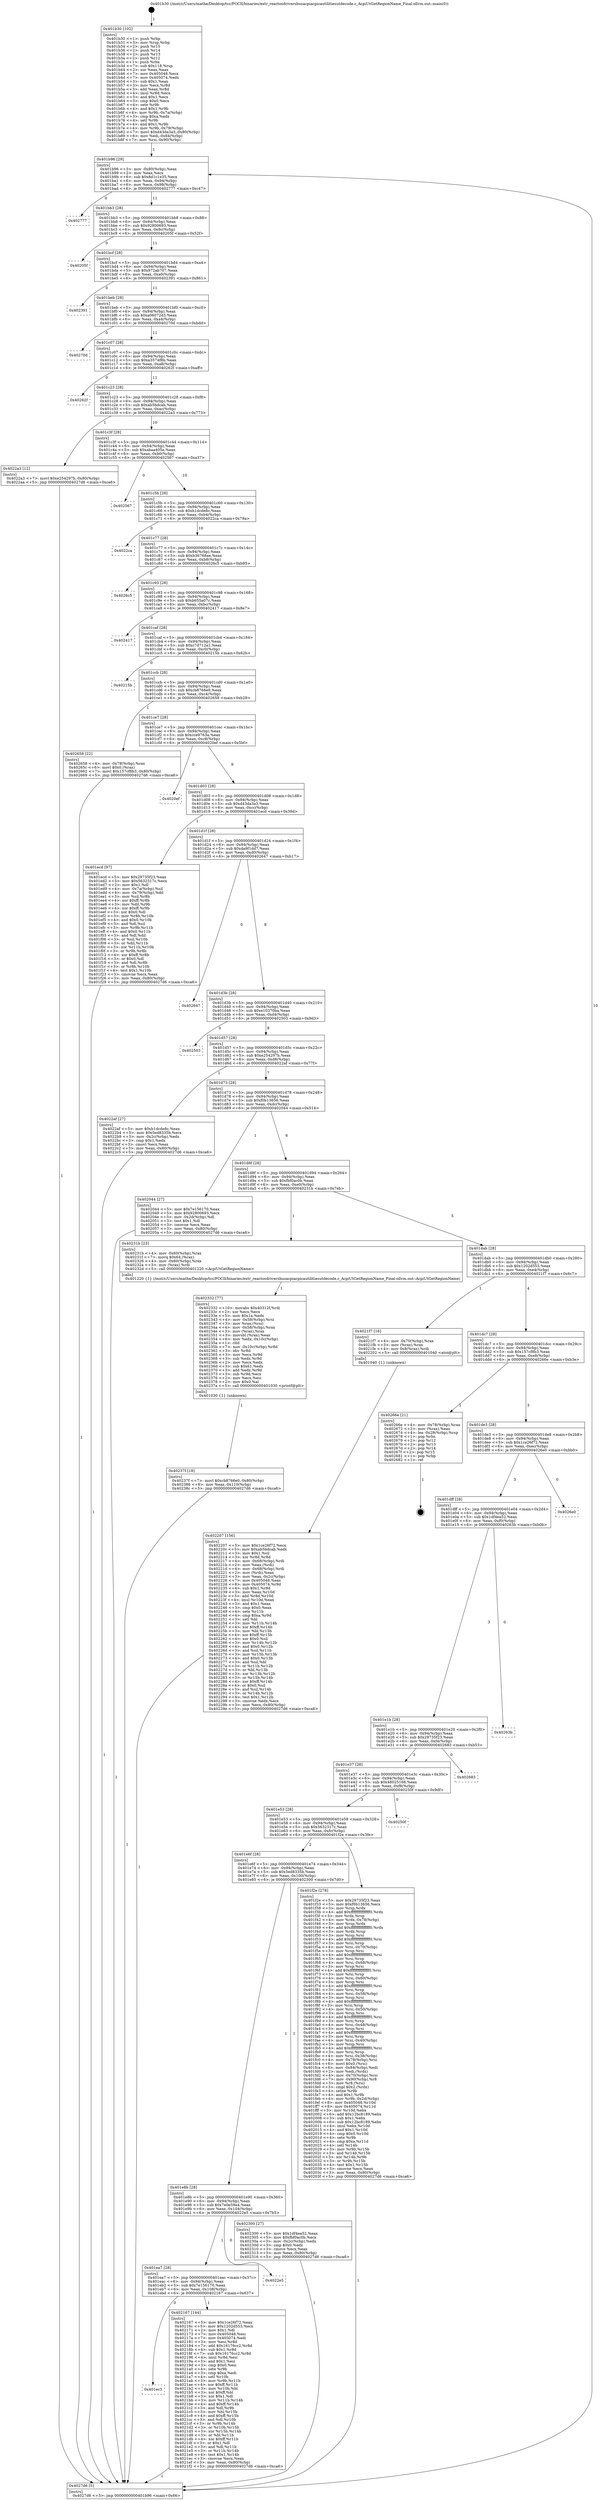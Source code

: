 digraph "0x401b30" {
  label = "0x401b30 (/mnt/c/Users/mathe/Desktop/tcc/POCII/binaries/extr_reactosdriversbusacpiacpicautilitiesutdecode.c_AcpiUtGetRegionName_Final-ollvm.out::main(0))"
  labelloc = "t"
  node[shape=record]

  Entry [label="",width=0.3,height=0.3,shape=circle,fillcolor=black,style=filled]
  "0x401b96" [label="{
     0x401b96 [29]\l
     | [instrs]\l
     &nbsp;&nbsp;0x401b96 \<+3\>: mov -0x80(%rbp),%eax\l
     &nbsp;&nbsp;0x401b99 \<+2\>: mov %eax,%ecx\l
     &nbsp;&nbsp;0x401b9b \<+6\>: sub $0x8d1c1e35,%ecx\l
     &nbsp;&nbsp;0x401ba1 \<+6\>: mov %eax,-0x94(%rbp)\l
     &nbsp;&nbsp;0x401ba7 \<+6\>: mov %ecx,-0x98(%rbp)\l
     &nbsp;&nbsp;0x401bad \<+6\>: je 0000000000402777 \<main+0xc47\>\l
  }"]
  "0x402777" [label="{
     0x402777\l
  }", style=dashed]
  "0x401bb3" [label="{
     0x401bb3 [28]\l
     | [instrs]\l
     &nbsp;&nbsp;0x401bb3 \<+5\>: jmp 0000000000401bb8 \<main+0x88\>\l
     &nbsp;&nbsp;0x401bb8 \<+6\>: mov -0x94(%rbp),%eax\l
     &nbsp;&nbsp;0x401bbe \<+5\>: sub $0x92800693,%eax\l
     &nbsp;&nbsp;0x401bc3 \<+6\>: mov %eax,-0x9c(%rbp)\l
     &nbsp;&nbsp;0x401bc9 \<+6\>: je 000000000040205f \<main+0x52f\>\l
  }"]
  Exit [label="",width=0.3,height=0.3,shape=circle,fillcolor=black,style=filled,peripheries=2]
  "0x40205f" [label="{
     0x40205f\l
  }", style=dashed]
  "0x401bcf" [label="{
     0x401bcf [28]\l
     | [instrs]\l
     &nbsp;&nbsp;0x401bcf \<+5\>: jmp 0000000000401bd4 \<main+0xa4\>\l
     &nbsp;&nbsp;0x401bd4 \<+6\>: mov -0x94(%rbp),%eax\l
     &nbsp;&nbsp;0x401bda \<+5\>: sub $0x972ab707,%eax\l
     &nbsp;&nbsp;0x401bdf \<+6\>: mov %eax,-0xa0(%rbp)\l
     &nbsp;&nbsp;0x401be5 \<+6\>: je 0000000000402391 \<main+0x861\>\l
  }"]
  "0x40237f" [label="{
     0x40237f [18]\l
     | [instrs]\l
     &nbsp;&nbsp;0x40237f \<+7\>: movl $0xcb8766e0,-0x80(%rbp)\l
     &nbsp;&nbsp;0x402386 \<+6\>: mov %eax,-0x110(%rbp)\l
     &nbsp;&nbsp;0x40238c \<+5\>: jmp 00000000004027d6 \<main+0xca6\>\l
  }"]
  "0x402391" [label="{
     0x402391\l
  }", style=dashed]
  "0x401beb" [label="{
     0x401beb [28]\l
     | [instrs]\l
     &nbsp;&nbsp;0x401beb \<+5\>: jmp 0000000000401bf0 \<main+0xc0\>\l
     &nbsp;&nbsp;0x401bf0 \<+6\>: mov -0x94(%rbp),%eax\l
     &nbsp;&nbsp;0x401bf6 \<+5\>: sub $0xa06072d3,%eax\l
     &nbsp;&nbsp;0x401bfb \<+6\>: mov %eax,-0xa4(%rbp)\l
     &nbsp;&nbsp;0x401c01 \<+6\>: je 000000000040270d \<main+0xbdd\>\l
  }"]
  "0x402332" [label="{
     0x402332 [77]\l
     | [instrs]\l
     &nbsp;&nbsp;0x402332 \<+10\>: movabs $0x40312f,%rdi\l
     &nbsp;&nbsp;0x40233c \<+2\>: xor %ecx,%ecx\l
     &nbsp;&nbsp;0x40233e \<+5\>: mov $0x1a,%edx\l
     &nbsp;&nbsp;0x402343 \<+4\>: mov -0x58(%rbp),%rsi\l
     &nbsp;&nbsp;0x402347 \<+3\>: mov %rax,(%rsi)\l
     &nbsp;&nbsp;0x40234a \<+4\>: mov -0x58(%rbp),%rax\l
     &nbsp;&nbsp;0x40234e \<+3\>: mov (%rax),%rax\l
     &nbsp;&nbsp;0x402351 \<+3\>: movsbl (%rax),%eax\l
     &nbsp;&nbsp;0x402354 \<+6\>: mov %edx,-0x10c(%rbp)\l
     &nbsp;&nbsp;0x40235a \<+1\>: cltd\l
     &nbsp;&nbsp;0x40235b \<+7\>: mov -0x10c(%rbp),%r8d\l
     &nbsp;&nbsp;0x402362 \<+3\>: idiv %r8d\l
     &nbsp;&nbsp;0x402365 \<+3\>: mov %ecx,%r9d\l
     &nbsp;&nbsp;0x402368 \<+3\>: sub %edx,%r9d\l
     &nbsp;&nbsp;0x40236b \<+2\>: mov %ecx,%edx\l
     &nbsp;&nbsp;0x40236d \<+3\>: sub $0x61,%edx\l
     &nbsp;&nbsp;0x402370 \<+3\>: add %edx,%r9d\l
     &nbsp;&nbsp;0x402373 \<+3\>: sub %r9d,%ecx\l
     &nbsp;&nbsp;0x402376 \<+2\>: mov %ecx,%esi\l
     &nbsp;&nbsp;0x402378 \<+2\>: mov $0x0,%al\l
     &nbsp;&nbsp;0x40237a \<+5\>: call 0000000000401030 \<printf@plt\>\l
     | [calls]\l
     &nbsp;&nbsp;0x401030 \{1\} (unknown)\l
  }"]
  "0x40270d" [label="{
     0x40270d\l
  }", style=dashed]
  "0x401c07" [label="{
     0x401c07 [28]\l
     | [instrs]\l
     &nbsp;&nbsp;0x401c07 \<+5\>: jmp 0000000000401c0c \<main+0xdc\>\l
     &nbsp;&nbsp;0x401c0c \<+6\>: mov -0x94(%rbp),%eax\l
     &nbsp;&nbsp;0x401c12 \<+5\>: sub $0xa3574f8b,%eax\l
     &nbsp;&nbsp;0x401c17 \<+6\>: mov %eax,-0xa8(%rbp)\l
     &nbsp;&nbsp;0x401c1d \<+6\>: je 000000000040262f \<main+0xaff\>\l
  }"]
  "0x402207" [label="{
     0x402207 [156]\l
     | [instrs]\l
     &nbsp;&nbsp;0x402207 \<+5\>: mov $0x1ce26f72,%ecx\l
     &nbsp;&nbsp;0x40220c \<+5\>: mov $0xab5bdcab,%edx\l
     &nbsp;&nbsp;0x402211 \<+3\>: mov $0x1,%sil\l
     &nbsp;&nbsp;0x402214 \<+3\>: xor %r8d,%r8d\l
     &nbsp;&nbsp;0x402217 \<+4\>: mov -0x68(%rbp),%rdi\l
     &nbsp;&nbsp;0x40221b \<+2\>: mov %eax,(%rdi)\l
     &nbsp;&nbsp;0x40221d \<+4\>: mov -0x68(%rbp),%rdi\l
     &nbsp;&nbsp;0x402221 \<+2\>: mov (%rdi),%eax\l
     &nbsp;&nbsp;0x402223 \<+3\>: mov %eax,-0x2c(%rbp)\l
     &nbsp;&nbsp;0x402226 \<+7\>: mov 0x405048,%eax\l
     &nbsp;&nbsp;0x40222d \<+8\>: mov 0x405074,%r9d\l
     &nbsp;&nbsp;0x402235 \<+4\>: sub $0x1,%r8d\l
     &nbsp;&nbsp;0x402239 \<+3\>: mov %eax,%r10d\l
     &nbsp;&nbsp;0x40223c \<+3\>: add %r8d,%r10d\l
     &nbsp;&nbsp;0x40223f \<+4\>: imul %r10d,%eax\l
     &nbsp;&nbsp;0x402243 \<+3\>: and $0x1,%eax\l
     &nbsp;&nbsp;0x402246 \<+3\>: cmp $0x0,%eax\l
     &nbsp;&nbsp;0x402249 \<+4\>: sete %r11b\l
     &nbsp;&nbsp;0x40224d \<+4\>: cmp $0xa,%r9d\l
     &nbsp;&nbsp;0x402251 \<+3\>: setl %bl\l
     &nbsp;&nbsp;0x402254 \<+3\>: mov %r11b,%r14b\l
     &nbsp;&nbsp;0x402257 \<+4\>: xor $0xff,%r14b\l
     &nbsp;&nbsp;0x40225b \<+3\>: mov %bl,%r15b\l
     &nbsp;&nbsp;0x40225e \<+4\>: xor $0xff,%r15b\l
     &nbsp;&nbsp;0x402262 \<+4\>: xor $0x0,%sil\l
     &nbsp;&nbsp;0x402266 \<+3\>: mov %r14b,%r12b\l
     &nbsp;&nbsp;0x402269 \<+4\>: and $0x0,%r12b\l
     &nbsp;&nbsp;0x40226d \<+3\>: and %sil,%r11b\l
     &nbsp;&nbsp;0x402270 \<+3\>: mov %r15b,%r13b\l
     &nbsp;&nbsp;0x402273 \<+4\>: and $0x0,%r13b\l
     &nbsp;&nbsp;0x402277 \<+3\>: and %sil,%bl\l
     &nbsp;&nbsp;0x40227a \<+3\>: or %r11b,%r12b\l
     &nbsp;&nbsp;0x40227d \<+3\>: or %bl,%r13b\l
     &nbsp;&nbsp;0x402280 \<+3\>: xor %r13b,%r12b\l
     &nbsp;&nbsp;0x402283 \<+3\>: or %r15b,%r14b\l
     &nbsp;&nbsp;0x402286 \<+4\>: xor $0xff,%r14b\l
     &nbsp;&nbsp;0x40228a \<+4\>: or $0x0,%sil\l
     &nbsp;&nbsp;0x40228e \<+3\>: and %sil,%r14b\l
     &nbsp;&nbsp;0x402291 \<+3\>: or %r14b,%r12b\l
     &nbsp;&nbsp;0x402294 \<+4\>: test $0x1,%r12b\l
     &nbsp;&nbsp;0x402298 \<+3\>: cmovne %edx,%ecx\l
     &nbsp;&nbsp;0x40229b \<+3\>: mov %ecx,-0x80(%rbp)\l
     &nbsp;&nbsp;0x40229e \<+5\>: jmp 00000000004027d6 \<main+0xca6\>\l
  }"]
  "0x40262f" [label="{
     0x40262f\l
  }", style=dashed]
  "0x401c23" [label="{
     0x401c23 [28]\l
     | [instrs]\l
     &nbsp;&nbsp;0x401c23 \<+5\>: jmp 0000000000401c28 \<main+0xf8\>\l
     &nbsp;&nbsp;0x401c28 \<+6\>: mov -0x94(%rbp),%eax\l
     &nbsp;&nbsp;0x401c2e \<+5\>: sub $0xab5bdcab,%eax\l
     &nbsp;&nbsp;0x401c33 \<+6\>: mov %eax,-0xac(%rbp)\l
     &nbsp;&nbsp;0x401c39 \<+6\>: je 00000000004022a3 \<main+0x773\>\l
  }"]
  "0x401ec3" [label="{
     0x401ec3\l
  }", style=dashed]
  "0x4022a3" [label="{
     0x4022a3 [12]\l
     | [instrs]\l
     &nbsp;&nbsp;0x4022a3 \<+7\>: movl $0xe254297b,-0x80(%rbp)\l
     &nbsp;&nbsp;0x4022aa \<+5\>: jmp 00000000004027d6 \<main+0xca6\>\l
  }"]
  "0x401c3f" [label="{
     0x401c3f [28]\l
     | [instrs]\l
     &nbsp;&nbsp;0x401c3f \<+5\>: jmp 0000000000401c44 \<main+0x114\>\l
     &nbsp;&nbsp;0x401c44 \<+6\>: mov -0x94(%rbp),%eax\l
     &nbsp;&nbsp;0x401c4a \<+5\>: sub $0xabaa405e,%eax\l
     &nbsp;&nbsp;0x401c4f \<+6\>: mov %eax,-0xb0(%rbp)\l
     &nbsp;&nbsp;0x401c55 \<+6\>: je 0000000000402567 \<main+0xa37\>\l
  }"]
  "0x402167" [label="{
     0x402167 [144]\l
     | [instrs]\l
     &nbsp;&nbsp;0x402167 \<+5\>: mov $0x1ce26f72,%eax\l
     &nbsp;&nbsp;0x40216c \<+5\>: mov $0x1202d553,%ecx\l
     &nbsp;&nbsp;0x402171 \<+2\>: mov $0x1,%dl\l
     &nbsp;&nbsp;0x402173 \<+7\>: mov 0x405048,%esi\l
     &nbsp;&nbsp;0x40217a \<+7\>: mov 0x405074,%edi\l
     &nbsp;&nbsp;0x402181 \<+3\>: mov %esi,%r8d\l
     &nbsp;&nbsp;0x402184 \<+7\>: add $0x16176cc2,%r8d\l
     &nbsp;&nbsp;0x40218b \<+4\>: sub $0x1,%r8d\l
     &nbsp;&nbsp;0x40218f \<+7\>: sub $0x16176cc2,%r8d\l
     &nbsp;&nbsp;0x402196 \<+4\>: imul %r8d,%esi\l
     &nbsp;&nbsp;0x40219a \<+3\>: and $0x1,%esi\l
     &nbsp;&nbsp;0x40219d \<+3\>: cmp $0x0,%esi\l
     &nbsp;&nbsp;0x4021a0 \<+4\>: sete %r9b\l
     &nbsp;&nbsp;0x4021a4 \<+3\>: cmp $0xa,%edi\l
     &nbsp;&nbsp;0x4021a7 \<+4\>: setl %r10b\l
     &nbsp;&nbsp;0x4021ab \<+3\>: mov %r9b,%r11b\l
     &nbsp;&nbsp;0x4021ae \<+4\>: xor $0xff,%r11b\l
     &nbsp;&nbsp;0x4021b2 \<+3\>: mov %r10b,%bl\l
     &nbsp;&nbsp;0x4021b5 \<+3\>: xor $0xff,%bl\l
     &nbsp;&nbsp;0x4021b8 \<+3\>: xor $0x1,%dl\l
     &nbsp;&nbsp;0x4021bb \<+3\>: mov %r11b,%r14b\l
     &nbsp;&nbsp;0x4021be \<+4\>: and $0xff,%r14b\l
     &nbsp;&nbsp;0x4021c2 \<+3\>: and %dl,%r9b\l
     &nbsp;&nbsp;0x4021c5 \<+3\>: mov %bl,%r15b\l
     &nbsp;&nbsp;0x4021c8 \<+4\>: and $0xff,%r15b\l
     &nbsp;&nbsp;0x4021cc \<+3\>: and %dl,%r10b\l
     &nbsp;&nbsp;0x4021cf \<+3\>: or %r9b,%r14b\l
     &nbsp;&nbsp;0x4021d2 \<+3\>: or %r10b,%r15b\l
     &nbsp;&nbsp;0x4021d5 \<+3\>: xor %r15b,%r14b\l
     &nbsp;&nbsp;0x4021d8 \<+3\>: or %bl,%r11b\l
     &nbsp;&nbsp;0x4021db \<+4\>: xor $0xff,%r11b\l
     &nbsp;&nbsp;0x4021df \<+3\>: or $0x1,%dl\l
     &nbsp;&nbsp;0x4021e2 \<+3\>: and %dl,%r11b\l
     &nbsp;&nbsp;0x4021e5 \<+3\>: or %r11b,%r14b\l
     &nbsp;&nbsp;0x4021e8 \<+4\>: test $0x1,%r14b\l
     &nbsp;&nbsp;0x4021ec \<+3\>: cmovne %ecx,%eax\l
     &nbsp;&nbsp;0x4021ef \<+3\>: mov %eax,-0x80(%rbp)\l
     &nbsp;&nbsp;0x4021f2 \<+5\>: jmp 00000000004027d6 \<main+0xca6\>\l
  }"]
  "0x402567" [label="{
     0x402567\l
  }", style=dashed]
  "0x401c5b" [label="{
     0x401c5b [28]\l
     | [instrs]\l
     &nbsp;&nbsp;0x401c5b \<+5\>: jmp 0000000000401c60 \<main+0x130\>\l
     &nbsp;&nbsp;0x401c60 \<+6\>: mov -0x94(%rbp),%eax\l
     &nbsp;&nbsp;0x401c66 \<+5\>: sub $0xb1dcde8c,%eax\l
     &nbsp;&nbsp;0x401c6b \<+6\>: mov %eax,-0xb4(%rbp)\l
     &nbsp;&nbsp;0x401c71 \<+6\>: je 00000000004022ca \<main+0x79a\>\l
  }"]
  "0x401ea7" [label="{
     0x401ea7 [28]\l
     | [instrs]\l
     &nbsp;&nbsp;0x401ea7 \<+5\>: jmp 0000000000401eac \<main+0x37c\>\l
     &nbsp;&nbsp;0x401eac \<+6\>: mov -0x94(%rbp),%eax\l
     &nbsp;&nbsp;0x401eb2 \<+5\>: sub $0x7e156170,%eax\l
     &nbsp;&nbsp;0x401eb7 \<+6\>: mov %eax,-0x108(%rbp)\l
     &nbsp;&nbsp;0x401ebd \<+6\>: je 0000000000402167 \<main+0x637\>\l
  }"]
  "0x4022ca" [label="{
     0x4022ca\l
  }", style=dashed]
  "0x401c77" [label="{
     0x401c77 [28]\l
     | [instrs]\l
     &nbsp;&nbsp;0x401c77 \<+5\>: jmp 0000000000401c7c \<main+0x14c\>\l
     &nbsp;&nbsp;0x401c7c \<+6\>: mov -0x94(%rbp),%eax\l
     &nbsp;&nbsp;0x401c82 \<+5\>: sub $0xb36768ae,%eax\l
     &nbsp;&nbsp;0x401c87 \<+6\>: mov %eax,-0xb8(%rbp)\l
     &nbsp;&nbsp;0x401c8d \<+6\>: je 00000000004026c5 \<main+0xb95\>\l
  }"]
  "0x4022e5" [label="{
     0x4022e5\l
  }", style=dashed]
  "0x4026c5" [label="{
     0x4026c5\l
  }", style=dashed]
  "0x401c93" [label="{
     0x401c93 [28]\l
     | [instrs]\l
     &nbsp;&nbsp;0x401c93 \<+5\>: jmp 0000000000401c98 \<main+0x168\>\l
     &nbsp;&nbsp;0x401c98 \<+6\>: mov -0x94(%rbp),%eax\l
     &nbsp;&nbsp;0x401c9e \<+5\>: sub $0xb655a07c,%eax\l
     &nbsp;&nbsp;0x401ca3 \<+6\>: mov %eax,-0xbc(%rbp)\l
     &nbsp;&nbsp;0x401ca9 \<+6\>: je 0000000000402417 \<main+0x8e7\>\l
  }"]
  "0x401e8b" [label="{
     0x401e8b [28]\l
     | [instrs]\l
     &nbsp;&nbsp;0x401e8b \<+5\>: jmp 0000000000401e90 \<main+0x360\>\l
     &nbsp;&nbsp;0x401e90 \<+6\>: mov -0x94(%rbp),%eax\l
     &nbsp;&nbsp;0x401e96 \<+5\>: sub $0x7e0e59a4,%eax\l
     &nbsp;&nbsp;0x401e9b \<+6\>: mov %eax,-0x104(%rbp)\l
     &nbsp;&nbsp;0x401ea1 \<+6\>: je 00000000004022e5 \<main+0x7b5\>\l
  }"]
  "0x402417" [label="{
     0x402417\l
  }", style=dashed]
  "0x401caf" [label="{
     0x401caf [28]\l
     | [instrs]\l
     &nbsp;&nbsp;0x401caf \<+5\>: jmp 0000000000401cb4 \<main+0x184\>\l
     &nbsp;&nbsp;0x401cb4 \<+6\>: mov -0x94(%rbp),%eax\l
     &nbsp;&nbsp;0x401cba \<+5\>: sub $0xc7d712a1,%eax\l
     &nbsp;&nbsp;0x401cbf \<+6\>: mov %eax,-0xc0(%rbp)\l
     &nbsp;&nbsp;0x401cc5 \<+6\>: je 000000000040215b \<main+0x62b\>\l
  }"]
  "0x402300" [label="{
     0x402300 [27]\l
     | [instrs]\l
     &nbsp;&nbsp;0x402300 \<+5\>: mov $0x1df4ea52,%eax\l
     &nbsp;&nbsp;0x402305 \<+5\>: mov $0xfbf0ac0b,%ecx\l
     &nbsp;&nbsp;0x40230a \<+3\>: mov -0x2c(%rbp),%edx\l
     &nbsp;&nbsp;0x40230d \<+3\>: cmp $0x0,%edx\l
     &nbsp;&nbsp;0x402310 \<+3\>: cmove %ecx,%eax\l
     &nbsp;&nbsp;0x402313 \<+3\>: mov %eax,-0x80(%rbp)\l
     &nbsp;&nbsp;0x402316 \<+5\>: jmp 00000000004027d6 \<main+0xca6\>\l
  }"]
  "0x40215b" [label="{
     0x40215b\l
  }", style=dashed]
  "0x401ccb" [label="{
     0x401ccb [28]\l
     | [instrs]\l
     &nbsp;&nbsp;0x401ccb \<+5\>: jmp 0000000000401cd0 \<main+0x1a0\>\l
     &nbsp;&nbsp;0x401cd0 \<+6\>: mov -0x94(%rbp),%eax\l
     &nbsp;&nbsp;0x401cd6 \<+5\>: sub $0xcb8766e0,%eax\l
     &nbsp;&nbsp;0x401cdb \<+6\>: mov %eax,-0xc4(%rbp)\l
     &nbsp;&nbsp;0x401ce1 \<+6\>: je 0000000000402658 \<main+0xb28\>\l
  }"]
  "0x401e6f" [label="{
     0x401e6f [28]\l
     | [instrs]\l
     &nbsp;&nbsp;0x401e6f \<+5\>: jmp 0000000000401e74 \<main+0x344\>\l
     &nbsp;&nbsp;0x401e74 \<+6\>: mov -0x94(%rbp),%eax\l
     &nbsp;&nbsp;0x401e7a \<+5\>: sub $0x5ed8335b,%eax\l
     &nbsp;&nbsp;0x401e7f \<+6\>: mov %eax,-0x100(%rbp)\l
     &nbsp;&nbsp;0x401e85 \<+6\>: je 0000000000402300 \<main+0x7d0\>\l
  }"]
  "0x402658" [label="{
     0x402658 [22]\l
     | [instrs]\l
     &nbsp;&nbsp;0x402658 \<+4\>: mov -0x78(%rbp),%rax\l
     &nbsp;&nbsp;0x40265c \<+6\>: movl $0x0,(%rax)\l
     &nbsp;&nbsp;0x402662 \<+7\>: movl $0x157cf8b3,-0x80(%rbp)\l
     &nbsp;&nbsp;0x402669 \<+5\>: jmp 00000000004027d6 \<main+0xca6\>\l
  }"]
  "0x401ce7" [label="{
     0x401ce7 [28]\l
     | [instrs]\l
     &nbsp;&nbsp;0x401ce7 \<+5\>: jmp 0000000000401cec \<main+0x1bc\>\l
     &nbsp;&nbsp;0x401cec \<+6\>: mov -0x94(%rbp),%eax\l
     &nbsp;&nbsp;0x401cf2 \<+5\>: sub $0xcce9763a,%eax\l
     &nbsp;&nbsp;0x401cf7 \<+6\>: mov %eax,-0xc8(%rbp)\l
     &nbsp;&nbsp;0x401cfd \<+6\>: je 00000000004020ef \<main+0x5bf\>\l
  }"]
  "0x401f2e" [label="{
     0x401f2e [278]\l
     | [instrs]\l
     &nbsp;&nbsp;0x401f2e \<+5\>: mov $0x29735f23,%eax\l
     &nbsp;&nbsp;0x401f33 \<+5\>: mov $0xf0b13656,%ecx\l
     &nbsp;&nbsp;0x401f38 \<+3\>: mov %rsp,%rdx\l
     &nbsp;&nbsp;0x401f3b \<+4\>: add $0xfffffffffffffff0,%rdx\l
     &nbsp;&nbsp;0x401f3f \<+3\>: mov %rdx,%rsp\l
     &nbsp;&nbsp;0x401f42 \<+4\>: mov %rdx,-0x78(%rbp)\l
     &nbsp;&nbsp;0x401f46 \<+3\>: mov %rsp,%rdx\l
     &nbsp;&nbsp;0x401f49 \<+4\>: add $0xfffffffffffffff0,%rdx\l
     &nbsp;&nbsp;0x401f4d \<+3\>: mov %rdx,%rsp\l
     &nbsp;&nbsp;0x401f50 \<+3\>: mov %rsp,%rsi\l
     &nbsp;&nbsp;0x401f53 \<+4\>: add $0xfffffffffffffff0,%rsi\l
     &nbsp;&nbsp;0x401f57 \<+3\>: mov %rsi,%rsp\l
     &nbsp;&nbsp;0x401f5a \<+4\>: mov %rsi,-0x70(%rbp)\l
     &nbsp;&nbsp;0x401f5e \<+3\>: mov %rsp,%rsi\l
     &nbsp;&nbsp;0x401f61 \<+4\>: add $0xfffffffffffffff0,%rsi\l
     &nbsp;&nbsp;0x401f65 \<+3\>: mov %rsi,%rsp\l
     &nbsp;&nbsp;0x401f68 \<+4\>: mov %rsi,-0x68(%rbp)\l
     &nbsp;&nbsp;0x401f6c \<+3\>: mov %rsp,%rsi\l
     &nbsp;&nbsp;0x401f6f \<+4\>: add $0xfffffffffffffff0,%rsi\l
     &nbsp;&nbsp;0x401f73 \<+3\>: mov %rsi,%rsp\l
     &nbsp;&nbsp;0x401f76 \<+4\>: mov %rsi,-0x60(%rbp)\l
     &nbsp;&nbsp;0x401f7a \<+3\>: mov %rsp,%rsi\l
     &nbsp;&nbsp;0x401f7d \<+4\>: add $0xfffffffffffffff0,%rsi\l
     &nbsp;&nbsp;0x401f81 \<+3\>: mov %rsi,%rsp\l
     &nbsp;&nbsp;0x401f84 \<+4\>: mov %rsi,-0x58(%rbp)\l
     &nbsp;&nbsp;0x401f88 \<+3\>: mov %rsp,%rsi\l
     &nbsp;&nbsp;0x401f8b \<+4\>: add $0xfffffffffffffff0,%rsi\l
     &nbsp;&nbsp;0x401f8f \<+3\>: mov %rsi,%rsp\l
     &nbsp;&nbsp;0x401f92 \<+4\>: mov %rsi,-0x50(%rbp)\l
     &nbsp;&nbsp;0x401f96 \<+3\>: mov %rsp,%rsi\l
     &nbsp;&nbsp;0x401f99 \<+4\>: add $0xfffffffffffffff0,%rsi\l
     &nbsp;&nbsp;0x401f9d \<+3\>: mov %rsi,%rsp\l
     &nbsp;&nbsp;0x401fa0 \<+4\>: mov %rsi,-0x48(%rbp)\l
     &nbsp;&nbsp;0x401fa4 \<+3\>: mov %rsp,%rsi\l
     &nbsp;&nbsp;0x401fa7 \<+4\>: add $0xfffffffffffffff0,%rsi\l
     &nbsp;&nbsp;0x401fab \<+3\>: mov %rsi,%rsp\l
     &nbsp;&nbsp;0x401fae \<+4\>: mov %rsi,-0x40(%rbp)\l
     &nbsp;&nbsp;0x401fb2 \<+3\>: mov %rsp,%rsi\l
     &nbsp;&nbsp;0x401fb5 \<+4\>: add $0xfffffffffffffff0,%rsi\l
     &nbsp;&nbsp;0x401fb9 \<+3\>: mov %rsi,%rsp\l
     &nbsp;&nbsp;0x401fbc \<+4\>: mov %rsi,-0x38(%rbp)\l
     &nbsp;&nbsp;0x401fc0 \<+4\>: mov -0x78(%rbp),%rsi\l
     &nbsp;&nbsp;0x401fc4 \<+6\>: movl $0x0,(%rsi)\l
     &nbsp;&nbsp;0x401fca \<+6\>: mov -0x84(%rbp),%edi\l
     &nbsp;&nbsp;0x401fd0 \<+2\>: mov %edi,(%rdx)\l
     &nbsp;&nbsp;0x401fd2 \<+4\>: mov -0x70(%rbp),%rsi\l
     &nbsp;&nbsp;0x401fd6 \<+7\>: mov -0x90(%rbp),%r8\l
     &nbsp;&nbsp;0x401fdd \<+3\>: mov %r8,(%rsi)\l
     &nbsp;&nbsp;0x401fe0 \<+3\>: cmpl $0x2,(%rdx)\l
     &nbsp;&nbsp;0x401fe3 \<+4\>: setne %r9b\l
     &nbsp;&nbsp;0x401fe7 \<+4\>: and $0x1,%r9b\l
     &nbsp;&nbsp;0x401feb \<+4\>: mov %r9b,-0x2d(%rbp)\l
     &nbsp;&nbsp;0x401fef \<+8\>: mov 0x405048,%r10d\l
     &nbsp;&nbsp;0x401ff7 \<+8\>: mov 0x405074,%r11d\l
     &nbsp;&nbsp;0x401fff \<+3\>: mov %r10d,%ebx\l
     &nbsp;&nbsp;0x402002 \<+6\>: add $0x12bc8189,%ebx\l
     &nbsp;&nbsp;0x402008 \<+3\>: sub $0x1,%ebx\l
     &nbsp;&nbsp;0x40200b \<+6\>: sub $0x12bc8189,%ebx\l
     &nbsp;&nbsp;0x402011 \<+4\>: imul %ebx,%r10d\l
     &nbsp;&nbsp;0x402015 \<+4\>: and $0x1,%r10d\l
     &nbsp;&nbsp;0x402019 \<+4\>: cmp $0x0,%r10d\l
     &nbsp;&nbsp;0x40201d \<+4\>: sete %r9b\l
     &nbsp;&nbsp;0x402021 \<+4\>: cmp $0xa,%r11d\l
     &nbsp;&nbsp;0x402025 \<+4\>: setl %r14b\l
     &nbsp;&nbsp;0x402029 \<+3\>: mov %r9b,%r15b\l
     &nbsp;&nbsp;0x40202c \<+3\>: and %r14b,%r15b\l
     &nbsp;&nbsp;0x40202f \<+3\>: xor %r14b,%r9b\l
     &nbsp;&nbsp;0x402032 \<+3\>: or %r9b,%r15b\l
     &nbsp;&nbsp;0x402035 \<+4\>: test $0x1,%r15b\l
     &nbsp;&nbsp;0x402039 \<+3\>: cmovne %ecx,%eax\l
     &nbsp;&nbsp;0x40203c \<+3\>: mov %eax,-0x80(%rbp)\l
     &nbsp;&nbsp;0x40203f \<+5\>: jmp 00000000004027d6 \<main+0xca6\>\l
  }"]
  "0x4020ef" [label="{
     0x4020ef\l
  }", style=dashed]
  "0x401d03" [label="{
     0x401d03 [28]\l
     | [instrs]\l
     &nbsp;&nbsp;0x401d03 \<+5\>: jmp 0000000000401d08 \<main+0x1d8\>\l
     &nbsp;&nbsp;0x401d08 \<+6\>: mov -0x94(%rbp),%eax\l
     &nbsp;&nbsp;0x401d0e \<+5\>: sub $0xd43da3a3,%eax\l
     &nbsp;&nbsp;0x401d13 \<+6\>: mov %eax,-0xcc(%rbp)\l
     &nbsp;&nbsp;0x401d19 \<+6\>: je 0000000000401ecd \<main+0x39d\>\l
  }"]
  "0x401e53" [label="{
     0x401e53 [28]\l
     | [instrs]\l
     &nbsp;&nbsp;0x401e53 \<+5\>: jmp 0000000000401e58 \<main+0x328\>\l
     &nbsp;&nbsp;0x401e58 \<+6\>: mov -0x94(%rbp),%eax\l
     &nbsp;&nbsp;0x401e5e \<+5\>: sub $0x5632317c,%eax\l
     &nbsp;&nbsp;0x401e63 \<+6\>: mov %eax,-0xfc(%rbp)\l
     &nbsp;&nbsp;0x401e69 \<+6\>: je 0000000000401f2e \<main+0x3fe\>\l
  }"]
  "0x401ecd" [label="{
     0x401ecd [97]\l
     | [instrs]\l
     &nbsp;&nbsp;0x401ecd \<+5\>: mov $0x29735f23,%eax\l
     &nbsp;&nbsp;0x401ed2 \<+5\>: mov $0x5632317c,%ecx\l
     &nbsp;&nbsp;0x401ed7 \<+2\>: mov $0x1,%dl\l
     &nbsp;&nbsp;0x401ed9 \<+4\>: mov -0x7a(%rbp),%sil\l
     &nbsp;&nbsp;0x401edd \<+4\>: mov -0x79(%rbp),%dil\l
     &nbsp;&nbsp;0x401ee1 \<+3\>: mov %sil,%r8b\l
     &nbsp;&nbsp;0x401ee4 \<+4\>: xor $0xff,%r8b\l
     &nbsp;&nbsp;0x401ee8 \<+3\>: mov %dil,%r9b\l
     &nbsp;&nbsp;0x401eeb \<+4\>: xor $0xff,%r9b\l
     &nbsp;&nbsp;0x401eef \<+3\>: xor $0x0,%dl\l
     &nbsp;&nbsp;0x401ef2 \<+3\>: mov %r8b,%r10b\l
     &nbsp;&nbsp;0x401ef5 \<+4\>: and $0x0,%r10b\l
     &nbsp;&nbsp;0x401ef9 \<+3\>: and %dl,%sil\l
     &nbsp;&nbsp;0x401efc \<+3\>: mov %r9b,%r11b\l
     &nbsp;&nbsp;0x401eff \<+4\>: and $0x0,%r11b\l
     &nbsp;&nbsp;0x401f03 \<+3\>: and %dl,%dil\l
     &nbsp;&nbsp;0x401f06 \<+3\>: or %sil,%r10b\l
     &nbsp;&nbsp;0x401f09 \<+3\>: or %dil,%r11b\l
     &nbsp;&nbsp;0x401f0c \<+3\>: xor %r11b,%r10b\l
     &nbsp;&nbsp;0x401f0f \<+3\>: or %r9b,%r8b\l
     &nbsp;&nbsp;0x401f12 \<+4\>: xor $0xff,%r8b\l
     &nbsp;&nbsp;0x401f16 \<+3\>: or $0x0,%dl\l
     &nbsp;&nbsp;0x401f19 \<+3\>: and %dl,%r8b\l
     &nbsp;&nbsp;0x401f1c \<+3\>: or %r8b,%r10b\l
     &nbsp;&nbsp;0x401f1f \<+4\>: test $0x1,%r10b\l
     &nbsp;&nbsp;0x401f23 \<+3\>: cmovne %ecx,%eax\l
     &nbsp;&nbsp;0x401f26 \<+3\>: mov %eax,-0x80(%rbp)\l
     &nbsp;&nbsp;0x401f29 \<+5\>: jmp 00000000004027d6 \<main+0xca6\>\l
  }"]
  "0x401d1f" [label="{
     0x401d1f [28]\l
     | [instrs]\l
     &nbsp;&nbsp;0x401d1f \<+5\>: jmp 0000000000401d24 \<main+0x1f4\>\l
     &nbsp;&nbsp;0x401d24 \<+6\>: mov -0x94(%rbp),%eax\l
     &nbsp;&nbsp;0x401d2a \<+5\>: sub $0xda9f1dd7,%eax\l
     &nbsp;&nbsp;0x401d2f \<+6\>: mov %eax,-0xd0(%rbp)\l
     &nbsp;&nbsp;0x401d35 \<+6\>: je 0000000000402647 \<main+0xb17\>\l
  }"]
  "0x4027d6" [label="{
     0x4027d6 [5]\l
     | [instrs]\l
     &nbsp;&nbsp;0x4027d6 \<+5\>: jmp 0000000000401b96 \<main+0x66\>\l
  }"]
  "0x401b30" [label="{
     0x401b30 [102]\l
     | [instrs]\l
     &nbsp;&nbsp;0x401b30 \<+1\>: push %rbp\l
     &nbsp;&nbsp;0x401b31 \<+3\>: mov %rsp,%rbp\l
     &nbsp;&nbsp;0x401b34 \<+2\>: push %r15\l
     &nbsp;&nbsp;0x401b36 \<+2\>: push %r14\l
     &nbsp;&nbsp;0x401b38 \<+2\>: push %r13\l
     &nbsp;&nbsp;0x401b3a \<+2\>: push %r12\l
     &nbsp;&nbsp;0x401b3c \<+1\>: push %rbx\l
     &nbsp;&nbsp;0x401b3d \<+7\>: sub $0x118,%rsp\l
     &nbsp;&nbsp;0x401b44 \<+2\>: xor %eax,%eax\l
     &nbsp;&nbsp;0x401b46 \<+7\>: mov 0x405048,%ecx\l
     &nbsp;&nbsp;0x401b4d \<+7\>: mov 0x405074,%edx\l
     &nbsp;&nbsp;0x401b54 \<+3\>: sub $0x1,%eax\l
     &nbsp;&nbsp;0x401b57 \<+3\>: mov %ecx,%r8d\l
     &nbsp;&nbsp;0x401b5a \<+3\>: add %eax,%r8d\l
     &nbsp;&nbsp;0x401b5d \<+4\>: imul %r8d,%ecx\l
     &nbsp;&nbsp;0x401b61 \<+3\>: and $0x1,%ecx\l
     &nbsp;&nbsp;0x401b64 \<+3\>: cmp $0x0,%ecx\l
     &nbsp;&nbsp;0x401b67 \<+4\>: sete %r9b\l
     &nbsp;&nbsp;0x401b6b \<+4\>: and $0x1,%r9b\l
     &nbsp;&nbsp;0x401b6f \<+4\>: mov %r9b,-0x7a(%rbp)\l
     &nbsp;&nbsp;0x401b73 \<+3\>: cmp $0xa,%edx\l
     &nbsp;&nbsp;0x401b76 \<+4\>: setl %r9b\l
     &nbsp;&nbsp;0x401b7a \<+4\>: and $0x1,%r9b\l
     &nbsp;&nbsp;0x401b7e \<+4\>: mov %r9b,-0x79(%rbp)\l
     &nbsp;&nbsp;0x401b82 \<+7\>: movl $0xd43da3a3,-0x80(%rbp)\l
     &nbsp;&nbsp;0x401b89 \<+6\>: mov %edi,-0x84(%rbp)\l
     &nbsp;&nbsp;0x401b8f \<+7\>: mov %rsi,-0x90(%rbp)\l
  }"]
  "0x40250f" [label="{
     0x40250f\l
  }", style=dashed]
  "0x402647" [label="{
     0x402647\l
  }", style=dashed]
  "0x401d3b" [label="{
     0x401d3b [28]\l
     | [instrs]\l
     &nbsp;&nbsp;0x401d3b \<+5\>: jmp 0000000000401d40 \<main+0x210\>\l
     &nbsp;&nbsp;0x401d40 \<+6\>: mov -0x94(%rbp),%eax\l
     &nbsp;&nbsp;0x401d46 \<+5\>: sub $0xe10370ba,%eax\l
     &nbsp;&nbsp;0x401d4b \<+6\>: mov %eax,-0xd4(%rbp)\l
     &nbsp;&nbsp;0x401d51 \<+6\>: je 0000000000402503 \<main+0x9d3\>\l
  }"]
  "0x401e37" [label="{
     0x401e37 [28]\l
     | [instrs]\l
     &nbsp;&nbsp;0x401e37 \<+5\>: jmp 0000000000401e3c \<main+0x30c\>\l
     &nbsp;&nbsp;0x401e3c \<+6\>: mov -0x94(%rbp),%eax\l
     &nbsp;&nbsp;0x401e42 \<+5\>: sub $0x48025168,%eax\l
     &nbsp;&nbsp;0x401e47 \<+6\>: mov %eax,-0xf8(%rbp)\l
     &nbsp;&nbsp;0x401e4d \<+6\>: je 000000000040250f \<main+0x9df\>\l
  }"]
  "0x402503" [label="{
     0x402503\l
  }", style=dashed]
  "0x401d57" [label="{
     0x401d57 [28]\l
     | [instrs]\l
     &nbsp;&nbsp;0x401d57 \<+5\>: jmp 0000000000401d5c \<main+0x22c\>\l
     &nbsp;&nbsp;0x401d5c \<+6\>: mov -0x94(%rbp),%eax\l
     &nbsp;&nbsp;0x401d62 \<+5\>: sub $0xe254297b,%eax\l
     &nbsp;&nbsp;0x401d67 \<+6\>: mov %eax,-0xd8(%rbp)\l
     &nbsp;&nbsp;0x401d6d \<+6\>: je 00000000004022af \<main+0x77f\>\l
  }"]
  "0x402683" [label="{
     0x402683\l
  }", style=dashed]
  "0x4022af" [label="{
     0x4022af [27]\l
     | [instrs]\l
     &nbsp;&nbsp;0x4022af \<+5\>: mov $0xb1dcde8c,%eax\l
     &nbsp;&nbsp;0x4022b4 \<+5\>: mov $0x5ed8335b,%ecx\l
     &nbsp;&nbsp;0x4022b9 \<+3\>: mov -0x2c(%rbp),%edx\l
     &nbsp;&nbsp;0x4022bc \<+3\>: cmp $0x1,%edx\l
     &nbsp;&nbsp;0x4022bf \<+3\>: cmovl %ecx,%eax\l
     &nbsp;&nbsp;0x4022c2 \<+3\>: mov %eax,-0x80(%rbp)\l
     &nbsp;&nbsp;0x4022c5 \<+5\>: jmp 00000000004027d6 \<main+0xca6\>\l
  }"]
  "0x401d73" [label="{
     0x401d73 [28]\l
     | [instrs]\l
     &nbsp;&nbsp;0x401d73 \<+5\>: jmp 0000000000401d78 \<main+0x248\>\l
     &nbsp;&nbsp;0x401d78 \<+6\>: mov -0x94(%rbp),%eax\l
     &nbsp;&nbsp;0x401d7e \<+5\>: sub $0xf0b13656,%eax\l
     &nbsp;&nbsp;0x401d83 \<+6\>: mov %eax,-0xdc(%rbp)\l
     &nbsp;&nbsp;0x401d89 \<+6\>: je 0000000000402044 \<main+0x514\>\l
  }"]
  "0x401e1b" [label="{
     0x401e1b [28]\l
     | [instrs]\l
     &nbsp;&nbsp;0x401e1b \<+5\>: jmp 0000000000401e20 \<main+0x2f0\>\l
     &nbsp;&nbsp;0x401e20 \<+6\>: mov -0x94(%rbp),%eax\l
     &nbsp;&nbsp;0x401e26 \<+5\>: sub $0x29735f23,%eax\l
     &nbsp;&nbsp;0x401e2b \<+6\>: mov %eax,-0xf4(%rbp)\l
     &nbsp;&nbsp;0x401e31 \<+6\>: je 0000000000402683 \<main+0xb53\>\l
  }"]
  "0x402044" [label="{
     0x402044 [27]\l
     | [instrs]\l
     &nbsp;&nbsp;0x402044 \<+5\>: mov $0x7e156170,%eax\l
     &nbsp;&nbsp;0x402049 \<+5\>: mov $0x92800693,%ecx\l
     &nbsp;&nbsp;0x40204e \<+3\>: mov -0x2d(%rbp),%dl\l
     &nbsp;&nbsp;0x402051 \<+3\>: test $0x1,%dl\l
     &nbsp;&nbsp;0x402054 \<+3\>: cmovne %ecx,%eax\l
     &nbsp;&nbsp;0x402057 \<+3\>: mov %eax,-0x80(%rbp)\l
     &nbsp;&nbsp;0x40205a \<+5\>: jmp 00000000004027d6 \<main+0xca6\>\l
  }"]
  "0x401d8f" [label="{
     0x401d8f [28]\l
     | [instrs]\l
     &nbsp;&nbsp;0x401d8f \<+5\>: jmp 0000000000401d94 \<main+0x264\>\l
     &nbsp;&nbsp;0x401d94 \<+6\>: mov -0x94(%rbp),%eax\l
     &nbsp;&nbsp;0x401d9a \<+5\>: sub $0xfbf0ac0b,%eax\l
     &nbsp;&nbsp;0x401d9f \<+6\>: mov %eax,-0xe0(%rbp)\l
     &nbsp;&nbsp;0x401da5 \<+6\>: je 000000000040231b \<main+0x7eb\>\l
  }"]
  "0x40263b" [label="{
     0x40263b\l
  }", style=dashed]
  "0x40231b" [label="{
     0x40231b [23]\l
     | [instrs]\l
     &nbsp;&nbsp;0x40231b \<+4\>: mov -0x60(%rbp),%rax\l
     &nbsp;&nbsp;0x40231f \<+7\>: movq $0x64,(%rax)\l
     &nbsp;&nbsp;0x402326 \<+4\>: mov -0x60(%rbp),%rax\l
     &nbsp;&nbsp;0x40232a \<+3\>: mov (%rax),%rdi\l
     &nbsp;&nbsp;0x40232d \<+5\>: call 0000000000401220 \<AcpiUtGetRegionName\>\l
     | [calls]\l
     &nbsp;&nbsp;0x401220 \{1\} (/mnt/c/Users/mathe/Desktop/tcc/POCII/binaries/extr_reactosdriversbusacpiacpicautilitiesutdecode.c_AcpiUtGetRegionName_Final-ollvm.out::AcpiUtGetRegionName)\l
  }"]
  "0x401dab" [label="{
     0x401dab [28]\l
     | [instrs]\l
     &nbsp;&nbsp;0x401dab \<+5\>: jmp 0000000000401db0 \<main+0x280\>\l
     &nbsp;&nbsp;0x401db0 \<+6\>: mov -0x94(%rbp),%eax\l
     &nbsp;&nbsp;0x401db6 \<+5\>: sub $0x1202d553,%eax\l
     &nbsp;&nbsp;0x401dbb \<+6\>: mov %eax,-0xe4(%rbp)\l
     &nbsp;&nbsp;0x401dc1 \<+6\>: je 00000000004021f7 \<main+0x6c7\>\l
  }"]
  "0x401dff" [label="{
     0x401dff [28]\l
     | [instrs]\l
     &nbsp;&nbsp;0x401dff \<+5\>: jmp 0000000000401e04 \<main+0x2d4\>\l
     &nbsp;&nbsp;0x401e04 \<+6\>: mov -0x94(%rbp),%eax\l
     &nbsp;&nbsp;0x401e0a \<+5\>: sub $0x1df4ea52,%eax\l
     &nbsp;&nbsp;0x401e0f \<+6\>: mov %eax,-0xf0(%rbp)\l
     &nbsp;&nbsp;0x401e15 \<+6\>: je 000000000040263b \<main+0xb0b\>\l
  }"]
  "0x4021f7" [label="{
     0x4021f7 [16]\l
     | [instrs]\l
     &nbsp;&nbsp;0x4021f7 \<+4\>: mov -0x70(%rbp),%rax\l
     &nbsp;&nbsp;0x4021fb \<+3\>: mov (%rax),%rax\l
     &nbsp;&nbsp;0x4021fe \<+4\>: mov 0x8(%rax),%rdi\l
     &nbsp;&nbsp;0x402202 \<+5\>: call 0000000000401040 \<atoi@plt\>\l
     | [calls]\l
     &nbsp;&nbsp;0x401040 \{1\} (unknown)\l
  }"]
  "0x401dc7" [label="{
     0x401dc7 [28]\l
     | [instrs]\l
     &nbsp;&nbsp;0x401dc7 \<+5\>: jmp 0000000000401dcc \<main+0x29c\>\l
     &nbsp;&nbsp;0x401dcc \<+6\>: mov -0x94(%rbp),%eax\l
     &nbsp;&nbsp;0x401dd2 \<+5\>: sub $0x157cf8b3,%eax\l
     &nbsp;&nbsp;0x401dd7 \<+6\>: mov %eax,-0xe8(%rbp)\l
     &nbsp;&nbsp;0x401ddd \<+6\>: je 000000000040266e \<main+0xb3e\>\l
  }"]
  "0x4026e0" [label="{
     0x4026e0\l
  }", style=dashed]
  "0x40266e" [label="{
     0x40266e [21]\l
     | [instrs]\l
     &nbsp;&nbsp;0x40266e \<+4\>: mov -0x78(%rbp),%rax\l
     &nbsp;&nbsp;0x402672 \<+2\>: mov (%rax),%eax\l
     &nbsp;&nbsp;0x402674 \<+4\>: lea -0x28(%rbp),%rsp\l
     &nbsp;&nbsp;0x402678 \<+1\>: pop %rbx\l
     &nbsp;&nbsp;0x402679 \<+2\>: pop %r12\l
     &nbsp;&nbsp;0x40267b \<+2\>: pop %r13\l
     &nbsp;&nbsp;0x40267d \<+2\>: pop %r14\l
     &nbsp;&nbsp;0x40267f \<+2\>: pop %r15\l
     &nbsp;&nbsp;0x402681 \<+1\>: pop %rbp\l
     &nbsp;&nbsp;0x402682 \<+1\>: ret\l
  }"]
  "0x401de3" [label="{
     0x401de3 [28]\l
     | [instrs]\l
     &nbsp;&nbsp;0x401de3 \<+5\>: jmp 0000000000401de8 \<main+0x2b8\>\l
     &nbsp;&nbsp;0x401de8 \<+6\>: mov -0x94(%rbp),%eax\l
     &nbsp;&nbsp;0x401dee \<+5\>: sub $0x1ce26f72,%eax\l
     &nbsp;&nbsp;0x401df3 \<+6\>: mov %eax,-0xec(%rbp)\l
     &nbsp;&nbsp;0x401df9 \<+6\>: je 00000000004026e0 \<main+0xbb0\>\l
  }"]
  Entry -> "0x401b30" [label=" 1"]
  "0x401b96" -> "0x402777" [label=" 0"]
  "0x401b96" -> "0x401bb3" [label=" 11"]
  "0x40266e" -> Exit [label=" 1"]
  "0x401bb3" -> "0x40205f" [label=" 0"]
  "0x401bb3" -> "0x401bcf" [label=" 11"]
  "0x402658" -> "0x4027d6" [label=" 1"]
  "0x401bcf" -> "0x402391" [label=" 0"]
  "0x401bcf" -> "0x401beb" [label=" 11"]
  "0x40237f" -> "0x4027d6" [label=" 1"]
  "0x401beb" -> "0x40270d" [label=" 0"]
  "0x401beb" -> "0x401c07" [label=" 11"]
  "0x402332" -> "0x40237f" [label=" 1"]
  "0x401c07" -> "0x40262f" [label=" 0"]
  "0x401c07" -> "0x401c23" [label=" 11"]
  "0x40231b" -> "0x402332" [label=" 1"]
  "0x401c23" -> "0x4022a3" [label=" 1"]
  "0x401c23" -> "0x401c3f" [label=" 10"]
  "0x402300" -> "0x4027d6" [label=" 1"]
  "0x401c3f" -> "0x402567" [label=" 0"]
  "0x401c3f" -> "0x401c5b" [label=" 10"]
  "0x4022af" -> "0x4027d6" [label=" 1"]
  "0x401c5b" -> "0x4022ca" [label=" 0"]
  "0x401c5b" -> "0x401c77" [label=" 10"]
  "0x402207" -> "0x4027d6" [label=" 1"]
  "0x401c77" -> "0x4026c5" [label=" 0"]
  "0x401c77" -> "0x401c93" [label=" 10"]
  "0x4021f7" -> "0x402207" [label=" 1"]
  "0x401c93" -> "0x402417" [label=" 0"]
  "0x401c93" -> "0x401caf" [label=" 10"]
  "0x401ea7" -> "0x401ec3" [label=" 0"]
  "0x401caf" -> "0x40215b" [label=" 0"]
  "0x401caf" -> "0x401ccb" [label=" 10"]
  "0x401ea7" -> "0x402167" [label=" 1"]
  "0x401ccb" -> "0x402658" [label=" 1"]
  "0x401ccb" -> "0x401ce7" [label=" 9"]
  "0x401e8b" -> "0x4022e5" [label=" 0"]
  "0x401ce7" -> "0x4020ef" [label=" 0"]
  "0x401ce7" -> "0x401d03" [label=" 9"]
  "0x402167" -> "0x4027d6" [label=" 1"]
  "0x401d03" -> "0x401ecd" [label=" 1"]
  "0x401d03" -> "0x401d1f" [label=" 8"]
  "0x401ecd" -> "0x4027d6" [label=" 1"]
  "0x401b30" -> "0x401b96" [label=" 1"]
  "0x4027d6" -> "0x401b96" [label=" 10"]
  "0x401e6f" -> "0x402300" [label=" 1"]
  "0x401d1f" -> "0x402647" [label=" 0"]
  "0x401d1f" -> "0x401d3b" [label=" 8"]
  "0x4022a3" -> "0x4027d6" [label=" 1"]
  "0x401d3b" -> "0x402503" [label=" 0"]
  "0x401d3b" -> "0x401d57" [label=" 8"]
  "0x401f2e" -> "0x4027d6" [label=" 1"]
  "0x401d57" -> "0x4022af" [label=" 1"]
  "0x401d57" -> "0x401d73" [label=" 7"]
  "0x401e8b" -> "0x401ea7" [label=" 1"]
  "0x401d73" -> "0x402044" [label=" 1"]
  "0x401d73" -> "0x401d8f" [label=" 6"]
  "0x401e53" -> "0x401f2e" [label=" 1"]
  "0x401d8f" -> "0x40231b" [label=" 1"]
  "0x401d8f" -> "0x401dab" [label=" 5"]
  "0x401e6f" -> "0x401e8b" [label=" 1"]
  "0x401dab" -> "0x4021f7" [label=" 1"]
  "0x401dab" -> "0x401dc7" [label=" 4"]
  "0x401e37" -> "0x40250f" [label=" 0"]
  "0x401dc7" -> "0x40266e" [label=" 1"]
  "0x401dc7" -> "0x401de3" [label=" 3"]
  "0x402044" -> "0x4027d6" [label=" 1"]
  "0x401de3" -> "0x4026e0" [label=" 0"]
  "0x401de3" -> "0x401dff" [label=" 3"]
  "0x401e37" -> "0x401e53" [label=" 3"]
  "0x401dff" -> "0x40263b" [label=" 0"]
  "0x401dff" -> "0x401e1b" [label=" 3"]
  "0x401e53" -> "0x401e6f" [label=" 2"]
  "0x401e1b" -> "0x402683" [label=" 0"]
  "0x401e1b" -> "0x401e37" [label=" 3"]
}
